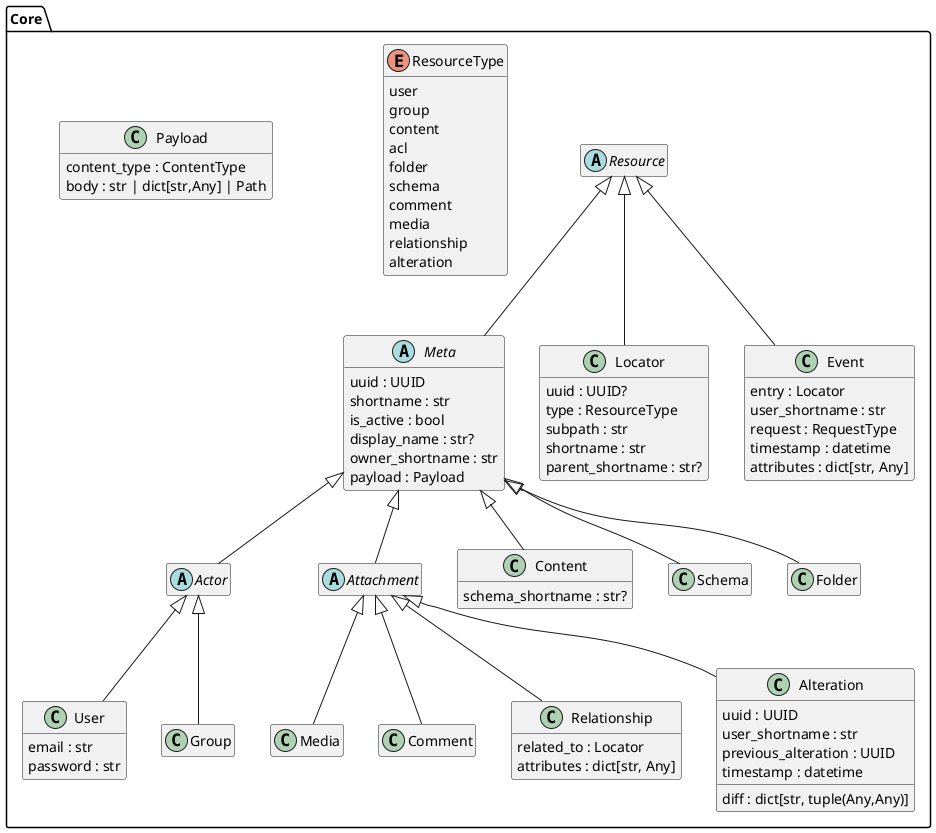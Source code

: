 @startuml
hide empty members
package Core {
  abstract class Resource { }

  enum ResourceType {
    user
    group
    content
    acl
    folder
    schema
    comment
    media
    relationship
    alteration
  }

  abstract class Meta {
    uuid : UUID
    shortname : str
    is_active : bool
    display_name : str?
    owner_shortname : str
    payload : Payload
  }

  class Payload {
    content_type : ContentType
    body : str | dict[str,Any] | Path
  }

  class Locator {
    uuid : UUID?
    type : ResourceType
    subpath : str
    shortname : str
    parent_shortname : str?
  }

  abstract class Actor { }

  class User {
    email : str
    password : str
  }

  class Group { }

  abstract class Attachment { }

  class Media { }

  class Comment { }

  class Relationship {
    related_to : Locator
    attributes : dict[str, Any]
  }

  class Content {
    schema_shortname : str?
  }

  class Event {
    entry : Locator
    user_shortname : str
    request : RequestType
    timestamp : datetime
    attributes : dict[str, Any]
  }

  class Alteration {
    uuid : UUID
    user_shortname : str
    previous_alteration : UUID
    timestamp : datetime
    diff : dict[str, tuple(Any,Any)]
  }

  Resource <|-- Meta
  Resource <|-- Locator
  Resource <|-- Event
  Attachment <|-- Alteration

  Actor <|-- User
  Actor <|-- Group
  Meta <|-- Actor
  Meta <|-- Schema
  Meta <|-- Content
  Meta <|-- Folder

  Meta <|-- Attachment
  Attachment <|-- Comment
  Attachment <|-- Media
  Attachment <|-- Relationship

}
@enduml
